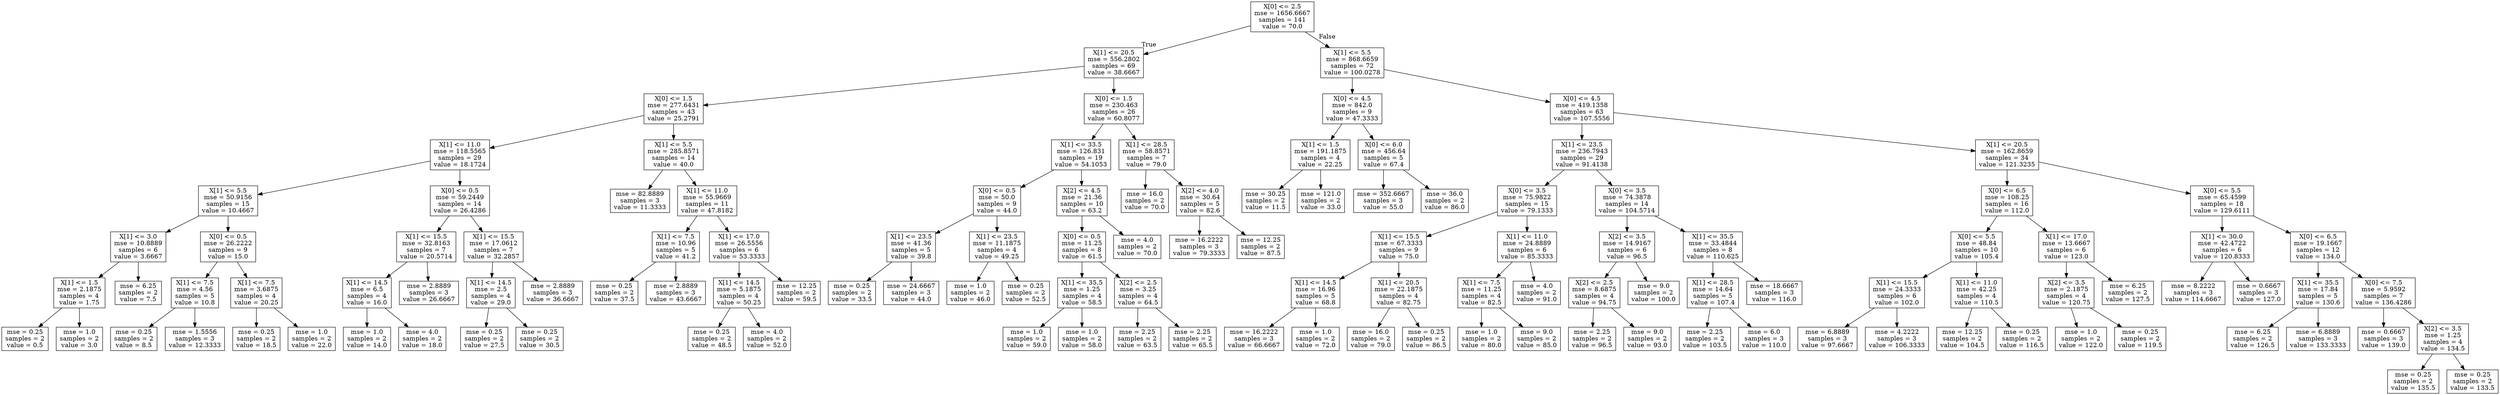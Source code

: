 digraph Tree {
node [shape=box] ;
0 [label="X[0] <= 2.5\nmse = 1656.6667\nsamples = 141\nvalue = 70.0"] ;
1 [label="X[1] <= 20.5\nmse = 556.2802\nsamples = 69\nvalue = 38.6667"] ;
0 -> 1 [labeldistance=2.5, labelangle=45, headlabel="True"] ;
2 [label="X[0] <= 1.5\nmse = 277.6431\nsamples = 43\nvalue = 25.2791"] ;
1 -> 2 ;
3 [label="X[1] <= 11.0\nmse = 118.5565\nsamples = 29\nvalue = 18.1724"] ;
2 -> 3 ;
4 [label="X[1] <= 5.5\nmse = 50.9156\nsamples = 15\nvalue = 10.4667"] ;
3 -> 4 ;
5 [label="X[1] <= 3.0\nmse = 10.8889\nsamples = 6\nvalue = 3.6667"] ;
4 -> 5 ;
6 [label="X[1] <= 1.5\nmse = 2.1875\nsamples = 4\nvalue = 1.75"] ;
5 -> 6 ;
7 [label="mse = 0.25\nsamples = 2\nvalue = 0.5"] ;
6 -> 7 ;
8 [label="mse = 1.0\nsamples = 2\nvalue = 3.0"] ;
6 -> 8 ;
9 [label="mse = 6.25\nsamples = 2\nvalue = 7.5"] ;
5 -> 9 ;
10 [label="X[0] <= 0.5\nmse = 26.2222\nsamples = 9\nvalue = 15.0"] ;
4 -> 10 ;
11 [label="X[1] <= 7.5\nmse = 4.56\nsamples = 5\nvalue = 10.8"] ;
10 -> 11 ;
12 [label="mse = 0.25\nsamples = 2\nvalue = 8.5"] ;
11 -> 12 ;
13 [label="mse = 1.5556\nsamples = 3\nvalue = 12.3333"] ;
11 -> 13 ;
14 [label="X[1] <= 7.5\nmse = 3.6875\nsamples = 4\nvalue = 20.25"] ;
10 -> 14 ;
15 [label="mse = 0.25\nsamples = 2\nvalue = 18.5"] ;
14 -> 15 ;
16 [label="mse = 1.0\nsamples = 2\nvalue = 22.0"] ;
14 -> 16 ;
17 [label="X[0] <= 0.5\nmse = 59.2449\nsamples = 14\nvalue = 26.4286"] ;
3 -> 17 ;
18 [label="X[1] <= 15.5\nmse = 32.8163\nsamples = 7\nvalue = 20.5714"] ;
17 -> 18 ;
19 [label="X[1] <= 14.5\nmse = 6.5\nsamples = 4\nvalue = 16.0"] ;
18 -> 19 ;
20 [label="mse = 1.0\nsamples = 2\nvalue = 14.0"] ;
19 -> 20 ;
21 [label="mse = 4.0\nsamples = 2\nvalue = 18.0"] ;
19 -> 21 ;
22 [label="mse = 2.8889\nsamples = 3\nvalue = 26.6667"] ;
18 -> 22 ;
23 [label="X[1] <= 15.5\nmse = 17.0612\nsamples = 7\nvalue = 32.2857"] ;
17 -> 23 ;
24 [label="X[1] <= 14.5\nmse = 2.5\nsamples = 4\nvalue = 29.0"] ;
23 -> 24 ;
25 [label="mse = 0.25\nsamples = 2\nvalue = 27.5"] ;
24 -> 25 ;
26 [label="mse = 0.25\nsamples = 2\nvalue = 30.5"] ;
24 -> 26 ;
27 [label="mse = 2.8889\nsamples = 3\nvalue = 36.6667"] ;
23 -> 27 ;
28 [label="X[1] <= 5.5\nmse = 285.8571\nsamples = 14\nvalue = 40.0"] ;
2 -> 28 ;
29 [label="mse = 82.8889\nsamples = 3\nvalue = 11.3333"] ;
28 -> 29 ;
30 [label="X[1] <= 11.0\nmse = 55.9669\nsamples = 11\nvalue = 47.8182"] ;
28 -> 30 ;
31 [label="X[1] <= 7.5\nmse = 10.96\nsamples = 5\nvalue = 41.2"] ;
30 -> 31 ;
32 [label="mse = 0.25\nsamples = 2\nvalue = 37.5"] ;
31 -> 32 ;
33 [label="mse = 2.8889\nsamples = 3\nvalue = 43.6667"] ;
31 -> 33 ;
34 [label="X[1] <= 17.0\nmse = 26.5556\nsamples = 6\nvalue = 53.3333"] ;
30 -> 34 ;
35 [label="X[1] <= 14.5\nmse = 5.1875\nsamples = 4\nvalue = 50.25"] ;
34 -> 35 ;
36 [label="mse = 0.25\nsamples = 2\nvalue = 48.5"] ;
35 -> 36 ;
37 [label="mse = 4.0\nsamples = 2\nvalue = 52.0"] ;
35 -> 37 ;
38 [label="mse = 12.25\nsamples = 2\nvalue = 59.5"] ;
34 -> 38 ;
39 [label="X[0] <= 1.5\nmse = 230.463\nsamples = 26\nvalue = 60.8077"] ;
1 -> 39 ;
40 [label="X[1] <= 33.5\nmse = 126.831\nsamples = 19\nvalue = 54.1053"] ;
39 -> 40 ;
41 [label="X[0] <= 0.5\nmse = 50.0\nsamples = 9\nvalue = 44.0"] ;
40 -> 41 ;
42 [label="X[1] <= 23.5\nmse = 41.36\nsamples = 5\nvalue = 39.8"] ;
41 -> 42 ;
43 [label="mse = 0.25\nsamples = 2\nvalue = 33.5"] ;
42 -> 43 ;
44 [label="mse = 24.6667\nsamples = 3\nvalue = 44.0"] ;
42 -> 44 ;
45 [label="X[1] <= 23.5\nmse = 11.1875\nsamples = 4\nvalue = 49.25"] ;
41 -> 45 ;
46 [label="mse = 1.0\nsamples = 2\nvalue = 46.0"] ;
45 -> 46 ;
47 [label="mse = 0.25\nsamples = 2\nvalue = 52.5"] ;
45 -> 47 ;
48 [label="X[2] <= 4.5\nmse = 21.36\nsamples = 10\nvalue = 63.2"] ;
40 -> 48 ;
49 [label="X[0] <= 0.5\nmse = 11.25\nsamples = 8\nvalue = 61.5"] ;
48 -> 49 ;
50 [label="X[1] <= 35.5\nmse = 1.25\nsamples = 4\nvalue = 58.5"] ;
49 -> 50 ;
51 [label="mse = 1.0\nsamples = 2\nvalue = 59.0"] ;
50 -> 51 ;
52 [label="mse = 1.0\nsamples = 2\nvalue = 58.0"] ;
50 -> 52 ;
53 [label="X[2] <= 2.5\nmse = 3.25\nsamples = 4\nvalue = 64.5"] ;
49 -> 53 ;
54 [label="mse = 2.25\nsamples = 2\nvalue = 63.5"] ;
53 -> 54 ;
55 [label="mse = 2.25\nsamples = 2\nvalue = 65.5"] ;
53 -> 55 ;
56 [label="mse = 4.0\nsamples = 2\nvalue = 70.0"] ;
48 -> 56 ;
57 [label="X[1] <= 28.5\nmse = 58.8571\nsamples = 7\nvalue = 79.0"] ;
39 -> 57 ;
58 [label="mse = 16.0\nsamples = 2\nvalue = 70.0"] ;
57 -> 58 ;
59 [label="X[2] <= 4.0\nmse = 30.64\nsamples = 5\nvalue = 82.6"] ;
57 -> 59 ;
60 [label="mse = 16.2222\nsamples = 3\nvalue = 79.3333"] ;
59 -> 60 ;
61 [label="mse = 12.25\nsamples = 2\nvalue = 87.5"] ;
59 -> 61 ;
62 [label="X[1] <= 5.5\nmse = 868.6659\nsamples = 72\nvalue = 100.0278"] ;
0 -> 62 [labeldistance=2.5, labelangle=-45, headlabel="False"] ;
63 [label="X[0] <= 4.5\nmse = 842.0\nsamples = 9\nvalue = 47.3333"] ;
62 -> 63 ;
64 [label="X[1] <= 1.5\nmse = 191.1875\nsamples = 4\nvalue = 22.25"] ;
63 -> 64 ;
65 [label="mse = 30.25\nsamples = 2\nvalue = 11.5"] ;
64 -> 65 ;
66 [label="mse = 121.0\nsamples = 2\nvalue = 33.0"] ;
64 -> 66 ;
67 [label="X[0] <= 6.0\nmse = 456.64\nsamples = 5\nvalue = 67.4"] ;
63 -> 67 ;
68 [label="mse = 352.6667\nsamples = 3\nvalue = 55.0"] ;
67 -> 68 ;
69 [label="mse = 36.0\nsamples = 2\nvalue = 86.0"] ;
67 -> 69 ;
70 [label="X[0] <= 4.5\nmse = 419.1358\nsamples = 63\nvalue = 107.5556"] ;
62 -> 70 ;
71 [label="X[1] <= 23.5\nmse = 236.7943\nsamples = 29\nvalue = 91.4138"] ;
70 -> 71 ;
72 [label="X[0] <= 3.5\nmse = 75.9822\nsamples = 15\nvalue = 79.1333"] ;
71 -> 72 ;
73 [label="X[1] <= 15.5\nmse = 67.3333\nsamples = 9\nvalue = 75.0"] ;
72 -> 73 ;
74 [label="X[1] <= 14.5\nmse = 16.96\nsamples = 5\nvalue = 68.8"] ;
73 -> 74 ;
75 [label="mse = 16.2222\nsamples = 3\nvalue = 66.6667"] ;
74 -> 75 ;
76 [label="mse = 1.0\nsamples = 2\nvalue = 72.0"] ;
74 -> 76 ;
77 [label="X[1] <= 20.5\nmse = 22.1875\nsamples = 4\nvalue = 82.75"] ;
73 -> 77 ;
78 [label="mse = 16.0\nsamples = 2\nvalue = 79.0"] ;
77 -> 78 ;
79 [label="mse = 0.25\nsamples = 2\nvalue = 86.5"] ;
77 -> 79 ;
80 [label="X[1] <= 11.0\nmse = 24.8889\nsamples = 6\nvalue = 85.3333"] ;
72 -> 80 ;
81 [label="X[1] <= 7.5\nmse = 11.25\nsamples = 4\nvalue = 82.5"] ;
80 -> 81 ;
82 [label="mse = 1.0\nsamples = 2\nvalue = 80.0"] ;
81 -> 82 ;
83 [label="mse = 9.0\nsamples = 2\nvalue = 85.0"] ;
81 -> 83 ;
84 [label="mse = 4.0\nsamples = 2\nvalue = 91.0"] ;
80 -> 84 ;
85 [label="X[0] <= 3.5\nmse = 74.3878\nsamples = 14\nvalue = 104.5714"] ;
71 -> 85 ;
86 [label="X[2] <= 3.5\nmse = 14.9167\nsamples = 6\nvalue = 96.5"] ;
85 -> 86 ;
87 [label="X[2] <= 2.5\nmse = 8.6875\nsamples = 4\nvalue = 94.75"] ;
86 -> 87 ;
88 [label="mse = 2.25\nsamples = 2\nvalue = 96.5"] ;
87 -> 88 ;
89 [label="mse = 9.0\nsamples = 2\nvalue = 93.0"] ;
87 -> 89 ;
90 [label="mse = 9.0\nsamples = 2\nvalue = 100.0"] ;
86 -> 90 ;
91 [label="X[1] <= 35.5\nmse = 33.4844\nsamples = 8\nvalue = 110.625"] ;
85 -> 91 ;
92 [label="X[1] <= 28.5\nmse = 14.64\nsamples = 5\nvalue = 107.4"] ;
91 -> 92 ;
93 [label="mse = 2.25\nsamples = 2\nvalue = 103.5"] ;
92 -> 93 ;
94 [label="mse = 6.0\nsamples = 3\nvalue = 110.0"] ;
92 -> 94 ;
95 [label="mse = 18.6667\nsamples = 3\nvalue = 116.0"] ;
91 -> 95 ;
96 [label="X[1] <= 20.5\nmse = 162.8659\nsamples = 34\nvalue = 121.3235"] ;
70 -> 96 ;
97 [label="X[0] <= 6.5\nmse = 108.25\nsamples = 16\nvalue = 112.0"] ;
96 -> 97 ;
98 [label="X[0] <= 5.5\nmse = 48.84\nsamples = 10\nvalue = 105.4"] ;
97 -> 98 ;
99 [label="X[1] <= 15.5\nmse = 24.3333\nsamples = 6\nvalue = 102.0"] ;
98 -> 99 ;
100 [label="mse = 6.8889\nsamples = 3\nvalue = 97.6667"] ;
99 -> 100 ;
101 [label="mse = 4.2222\nsamples = 3\nvalue = 106.3333"] ;
99 -> 101 ;
102 [label="X[1] <= 11.0\nmse = 42.25\nsamples = 4\nvalue = 110.5"] ;
98 -> 102 ;
103 [label="mse = 12.25\nsamples = 2\nvalue = 104.5"] ;
102 -> 103 ;
104 [label="mse = 0.25\nsamples = 2\nvalue = 116.5"] ;
102 -> 104 ;
105 [label="X[1] <= 17.0\nmse = 13.6667\nsamples = 6\nvalue = 123.0"] ;
97 -> 105 ;
106 [label="X[2] <= 3.5\nmse = 2.1875\nsamples = 4\nvalue = 120.75"] ;
105 -> 106 ;
107 [label="mse = 1.0\nsamples = 2\nvalue = 122.0"] ;
106 -> 107 ;
108 [label="mse = 0.25\nsamples = 2\nvalue = 119.5"] ;
106 -> 108 ;
109 [label="mse = 6.25\nsamples = 2\nvalue = 127.5"] ;
105 -> 109 ;
110 [label="X[0] <= 5.5\nmse = 65.4599\nsamples = 18\nvalue = 129.6111"] ;
96 -> 110 ;
111 [label="X[1] <= 30.0\nmse = 42.4722\nsamples = 6\nvalue = 120.8333"] ;
110 -> 111 ;
112 [label="mse = 8.2222\nsamples = 3\nvalue = 114.6667"] ;
111 -> 112 ;
113 [label="mse = 0.6667\nsamples = 3\nvalue = 127.0"] ;
111 -> 113 ;
114 [label="X[0] <= 6.5\nmse = 19.1667\nsamples = 12\nvalue = 134.0"] ;
110 -> 114 ;
115 [label="X[1] <= 35.5\nmse = 17.84\nsamples = 5\nvalue = 130.6"] ;
114 -> 115 ;
116 [label="mse = 6.25\nsamples = 2\nvalue = 126.5"] ;
115 -> 116 ;
117 [label="mse = 6.8889\nsamples = 3\nvalue = 133.3333"] ;
115 -> 117 ;
118 [label="X[0] <= 7.5\nmse = 5.9592\nsamples = 7\nvalue = 136.4286"] ;
114 -> 118 ;
119 [label="mse = 0.6667\nsamples = 3\nvalue = 139.0"] ;
118 -> 119 ;
120 [label="X[2] <= 3.5\nmse = 1.25\nsamples = 4\nvalue = 134.5"] ;
118 -> 120 ;
121 [label="mse = 0.25\nsamples = 2\nvalue = 135.5"] ;
120 -> 121 ;
122 [label="mse = 0.25\nsamples = 2\nvalue = 133.5"] ;
120 -> 122 ;
}